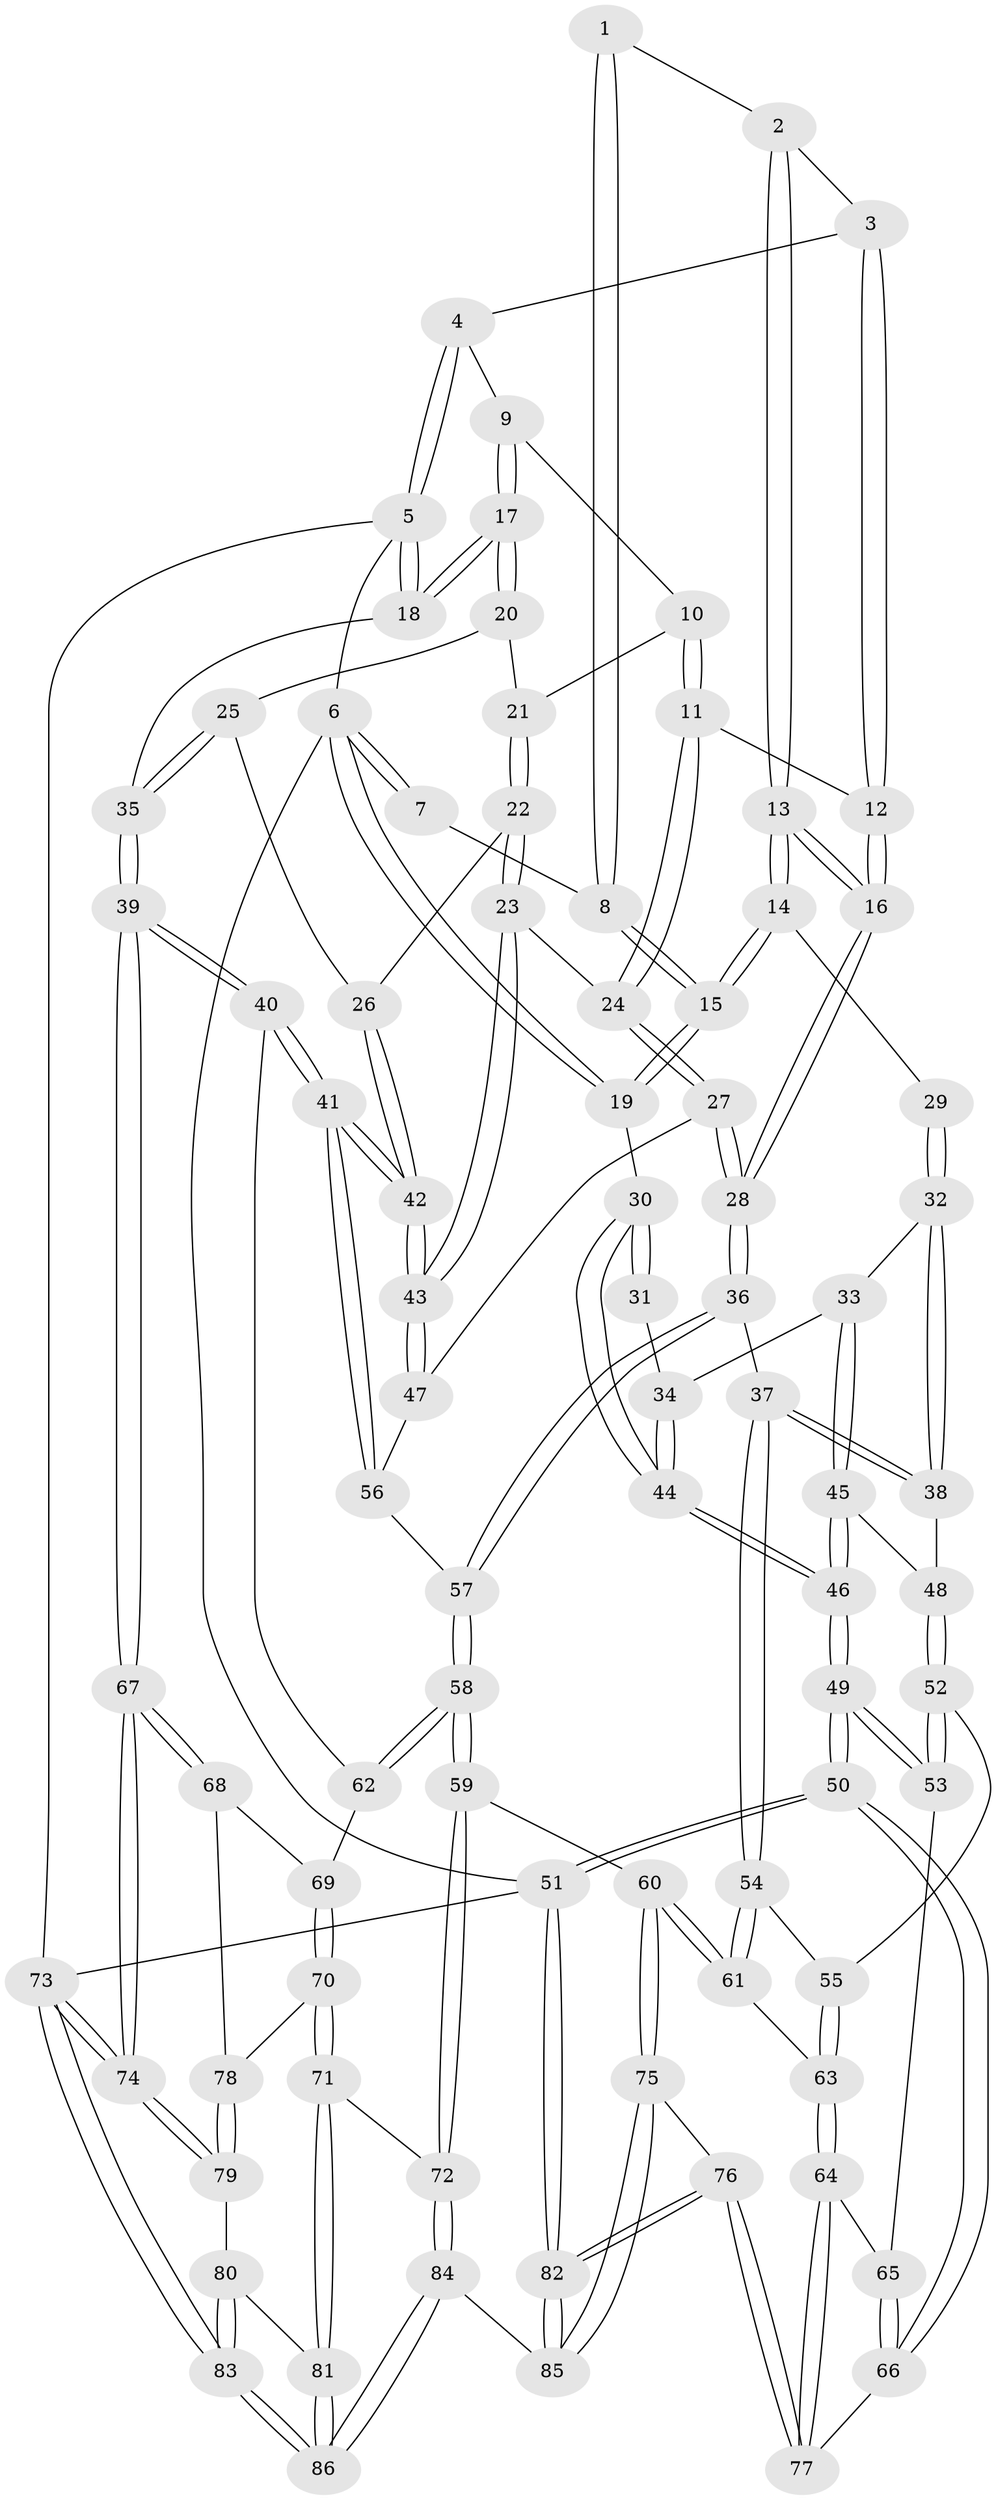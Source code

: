 // coarse degree distribution, {4: 0.46153846153846156, 2: 0.038461538461538464, 3: 0.5}
// Generated by graph-tools (version 1.1) at 2025/38/03/04/25 23:38:28]
// undirected, 86 vertices, 212 edges
graph export_dot {
  node [color=gray90,style=filled];
  1 [pos="+0.38398716698911306+0"];
  2 [pos="+0.4833547808839364+0"];
  3 [pos="+0.5354502627059273+0"];
  4 [pos="+0.8091882965904015+0"];
  5 [pos="+1+0"];
  6 [pos="+0+0"];
  7 [pos="+0.01606197884072216+0"];
  8 [pos="+0.25621020307008974+0.10668972906123575"];
  9 [pos="+0.8223295391903738+0"];
  10 [pos="+0.8035475364848571+0.09601322235684837"];
  11 [pos="+0.6877639429753103+0.16300897934755584"];
  12 [pos="+0.5905128500052168+0.06556075232414477"];
  13 [pos="+0.3770545523436587+0.2121231037127647"];
  14 [pos="+0.261965984981828+0.16849301785182674"];
  15 [pos="+0.26138998264858826+0.16727014215084626"];
  16 [pos="+0.4419737756925716+0.31541032587043966"];
  17 [pos="+1+0.19142387612988285"];
  18 [pos="+1+0.23983602268459495"];
  19 [pos="+0+0"];
  20 [pos="+0.9673232418074461+0.17872326632768284"];
  21 [pos="+0.81090422787674+0.10704969927833077"];
  22 [pos="+0.8303943672583509+0.23298607455141027"];
  23 [pos="+0.7540109415746384+0.3248563992584995"];
  24 [pos="+0.6340513488518127+0.27874517567541895"];
  25 [pos="+0.8763769284463183+0.24929862868854633"];
  26 [pos="+0.8634270324195604+0.2475375703999435"];
  27 [pos="+0.4559755198958693+0.3468464337584129"];
  28 [pos="+0.45414130587718027+0.3470666024148257"];
  29 [pos="+0.1970330049518671+0.19957843533869388"];
  30 [pos="+0+0"];
  31 [pos="+0.10064613300260312+0.1975187753495379"];
  32 [pos="+0.15136538411270464+0.3705404472439763"];
  33 [pos="+0.11207716951138187+0.34135883982540655"];
  34 [pos="+0.0879805115402281+0.32080135593940196"];
  35 [pos="+1+0.47095710080449793"];
  36 [pos="+0.45039267202804245+0.35430766845656697"];
  37 [pos="+0.41000571936157365+0.3993722753734076"];
  38 [pos="+0.17162866585946684+0.4070683233224114"];
  39 [pos="+1+0.5503455894443285"];
  40 [pos="+0.8896631024662541+0.5050921911275231"];
  41 [pos="+0.8869771407366165+0.5034540984388658"];
  42 [pos="+0.8765295507324847+0.4915290525585854"];
  43 [pos="+0.8410336812246947+0.45671625919171616"];
  44 [pos="+0+0.2976712847111095"];
  45 [pos="+0+0.437929252203768"];
  46 [pos="+0+0.4158097291155397"];
  47 [pos="+0.6086841670934933+0.42733493366227215"];
  48 [pos="+0.12200121302374264+0.47050675128101277"];
  49 [pos="+0+0.7156227416851186"];
  50 [pos="+0+0.976752943756083"];
  51 [pos="+0+1"];
  52 [pos="+0.1254494000261548+0.5888394513989641"];
  53 [pos="+0.06547224186721291+0.6361810798107512"];
  54 [pos="+0.3786125483041831+0.5629092306804181"];
  55 [pos="+0.17070753125193544+0.6037505512175133"];
  56 [pos="+0.69457863637168+0.5309167512504354"];
  57 [pos="+0.6196824901459003+0.5888467072368448"];
  58 [pos="+0.6120337333443898+0.6924017530244264"];
  59 [pos="+0.5218493640110545+0.7901917925363571"];
  60 [pos="+0.5061779391040528+0.790908964917316"];
  61 [pos="+0.406302368998618+0.660564982014294"];
  62 [pos="+0.722385516785035+0.6731690919725623"];
  63 [pos="+0.23052988046365427+0.731539692481121"];
  64 [pos="+0.21148696574923678+0.7701775431993169"];
  65 [pos="+0.07890882307280225+0.6573073534123829"];
  66 [pos="+0.15297496439128883+0.8566893888786234"];
  67 [pos="+1+0.5653092720581514"];
  68 [pos="+0.8113110355831934+0.7680869934817567"];
  69 [pos="+0.7457644055233769+0.7006659878785167"];
  70 [pos="+0.7154016463518348+0.8427864890696896"];
  71 [pos="+0.6643833778214726+0.86824009446173"];
  72 [pos="+0.6239712396555844+0.8630753292705968"];
  73 [pos="+1+1"];
  74 [pos="+1+0.8737619422151492"];
  75 [pos="+0.43851800968700616+0.8682367683612738"];
  76 [pos="+0.23903198967638445+0.8906667661211467"];
  77 [pos="+0.1927763071211048+0.8566250247833851"];
  78 [pos="+0.7982400443371203+0.8059451319112506"];
  79 [pos="+0.8715736628206884+0.8843782854289314"];
  80 [pos="+0.8232747248870826+0.9369613277505174"];
  81 [pos="+0.7671149855308629+0.9556178048425659"];
  82 [pos="+0.19557008392577865+1"];
  83 [pos="+1+1"];
  84 [pos="+0.6374637553921805+1"];
  85 [pos="+0.43972057036676687+1"];
  86 [pos="+0.753199188821888+1"];
  1 -- 2;
  1 -- 8;
  1 -- 8;
  2 -- 3;
  2 -- 13;
  2 -- 13;
  3 -- 4;
  3 -- 12;
  3 -- 12;
  4 -- 5;
  4 -- 5;
  4 -- 9;
  5 -- 6;
  5 -- 18;
  5 -- 18;
  5 -- 73;
  6 -- 7;
  6 -- 7;
  6 -- 19;
  6 -- 19;
  6 -- 51;
  7 -- 8;
  8 -- 15;
  8 -- 15;
  9 -- 10;
  9 -- 17;
  9 -- 17;
  10 -- 11;
  10 -- 11;
  10 -- 21;
  11 -- 12;
  11 -- 24;
  11 -- 24;
  12 -- 16;
  12 -- 16;
  13 -- 14;
  13 -- 14;
  13 -- 16;
  13 -- 16;
  14 -- 15;
  14 -- 15;
  14 -- 29;
  15 -- 19;
  15 -- 19;
  16 -- 28;
  16 -- 28;
  17 -- 18;
  17 -- 18;
  17 -- 20;
  17 -- 20;
  18 -- 35;
  19 -- 30;
  20 -- 21;
  20 -- 25;
  21 -- 22;
  21 -- 22;
  22 -- 23;
  22 -- 23;
  22 -- 26;
  23 -- 24;
  23 -- 43;
  23 -- 43;
  24 -- 27;
  24 -- 27;
  25 -- 26;
  25 -- 35;
  25 -- 35;
  26 -- 42;
  26 -- 42;
  27 -- 28;
  27 -- 28;
  27 -- 47;
  28 -- 36;
  28 -- 36;
  29 -- 32;
  29 -- 32;
  30 -- 31;
  30 -- 31;
  30 -- 44;
  30 -- 44;
  31 -- 34;
  32 -- 33;
  32 -- 38;
  32 -- 38;
  33 -- 34;
  33 -- 45;
  33 -- 45;
  34 -- 44;
  34 -- 44;
  35 -- 39;
  35 -- 39;
  36 -- 37;
  36 -- 57;
  36 -- 57;
  37 -- 38;
  37 -- 38;
  37 -- 54;
  37 -- 54;
  38 -- 48;
  39 -- 40;
  39 -- 40;
  39 -- 67;
  39 -- 67;
  40 -- 41;
  40 -- 41;
  40 -- 62;
  41 -- 42;
  41 -- 42;
  41 -- 56;
  41 -- 56;
  42 -- 43;
  42 -- 43;
  43 -- 47;
  43 -- 47;
  44 -- 46;
  44 -- 46;
  45 -- 46;
  45 -- 46;
  45 -- 48;
  46 -- 49;
  46 -- 49;
  47 -- 56;
  48 -- 52;
  48 -- 52;
  49 -- 50;
  49 -- 50;
  49 -- 53;
  49 -- 53;
  50 -- 51;
  50 -- 51;
  50 -- 66;
  50 -- 66;
  51 -- 82;
  51 -- 82;
  51 -- 73;
  52 -- 53;
  52 -- 53;
  52 -- 55;
  53 -- 65;
  54 -- 55;
  54 -- 61;
  54 -- 61;
  55 -- 63;
  55 -- 63;
  56 -- 57;
  57 -- 58;
  57 -- 58;
  58 -- 59;
  58 -- 59;
  58 -- 62;
  58 -- 62;
  59 -- 60;
  59 -- 72;
  59 -- 72;
  60 -- 61;
  60 -- 61;
  60 -- 75;
  60 -- 75;
  61 -- 63;
  62 -- 69;
  63 -- 64;
  63 -- 64;
  64 -- 65;
  64 -- 77;
  64 -- 77;
  65 -- 66;
  65 -- 66;
  66 -- 77;
  67 -- 68;
  67 -- 68;
  67 -- 74;
  67 -- 74;
  68 -- 69;
  68 -- 78;
  69 -- 70;
  69 -- 70;
  70 -- 71;
  70 -- 71;
  70 -- 78;
  71 -- 72;
  71 -- 81;
  71 -- 81;
  72 -- 84;
  72 -- 84;
  73 -- 74;
  73 -- 74;
  73 -- 83;
  73 -- 83;
  74 -- 79;
  74 -- 79;
  75 -- 76;
  75 -- 85;
  75 -- 85;
  76 -- 77;
  76 -- 77;
  76 -- 82;
  76 -- 82;
  78 -- 79;
  78 -- 79;
  79 -- 80;
  80 -- 81;
  80 -- 83;
  80 -- 83;
  81 -- 86;
  81 -- 86;
  82 -- 85;
  82 -- 85;
  83 -- 86;
  83 -- 86;
  84 -- 85;
  84 -- 86;
  84 -- 86;
}
